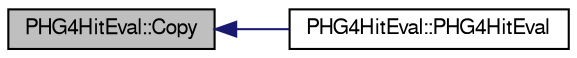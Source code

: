 digraph "PHG4HitEval::Copy"
{
  bgcolor="transparent";
  edge [fontname="FreeSans",fontsize="10",labelfontname="FreeSans",labelfontsize="10"];
  node [fontname="FreeSans",fontsize="10",shape=record];
  rankdir="LR";
  Node1 [label="PHG4HitEval::Copy",height=0.2,width=0.4,color="black", fillcolor="grey75", style="filled" fontcolor="black"];
  Node1 -> Node2 [dir="back",color="midnightblue",fontsize="10",style="solid",fontname="FreeSans"];
  Node2 [label="PHG4HitEval::PHG4HitEval",height=0.2,width=0.4,color="black",URL="$d5/d60/classPHG4HitEval.html#a2e7bc9a1230620c6f330731d0d420036"];
}
